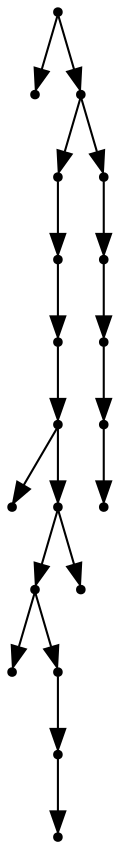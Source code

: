 digraph {
  19 [shape=point];
  0 [shape=point];
  18 [shape=point];
  12 [shape=point];
  11 [shape=point];
  10 [shape=point];
  9 [shape=point];
  1 [shape=point];
  8 [shape=point];
  6 [shape=point];
  2 [shape=point];
  5 [shape=point];
  4 [shape=point];
  3 [shape=point];
  7 [shape=point];
  17 [shape=point];
  16 [shape=point];
  15 [shape=point];
  14 [shape=point];
  13 [shape=point];
19 -> 0;
19 -> 18;
18 -> 12;
12 -> 11;
11 -> 10;
10 -> 9;
9 -> 1;
9 -> 8;
8 -> 6;
6 -> 2;
6 -> 5;
5 -> 4;
4 -> 3;
8 -> 7;
18 -> 17;
17 -> 16;
16 -> 15;
15 -> 14;
14 -> 13;
}
